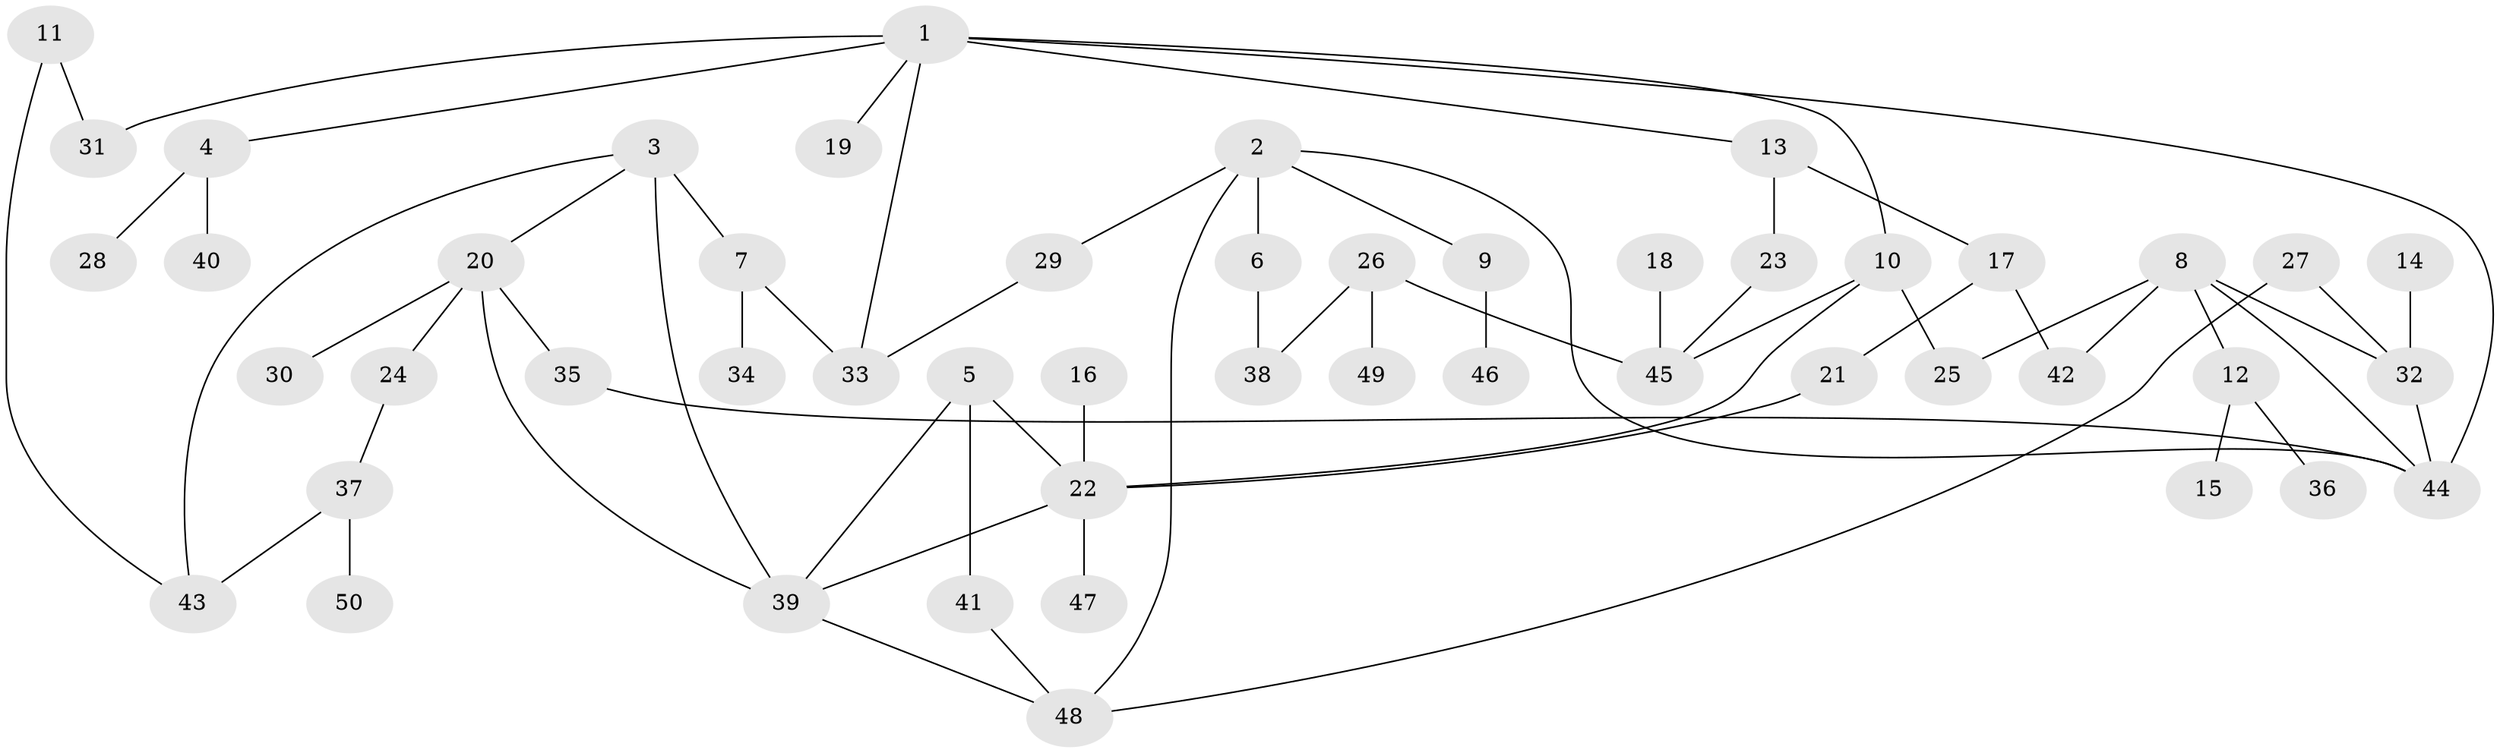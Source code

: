 // original degree distribution, {4: 0.11, 8: 0.01, 6: 0.04, 5: 0.03, 3: 0.16, 1: 0.37, 2: 0.28}
// Generated by graph-tools (version 1.1) at 2025/01/03/09/25 03:01:06]
// undirected, 50 vertices, 65 edges
graph export_dot {
graph [start="1"]
  node [color=gray90,style=filled];
  1;
  2;
  3;
  4;
  5;
  6;
  7;
  8;
  9;
  10;
  11;
  12;
  13;
  14;
  15;
  16;
  17;
  18;
  19;
  20;
  21;
  22;
  23;
  24;
  25;
  26;
  27;
  28;
  29;
  30;
  31;
  32;
  33;
  34;
  35;
  36;
  37;
  38;
  39;
  40;
  41;
  42;
  43;
  44;
  45;
  46;
  47;
  48;
  49;
  50;
  1 -- 4 [weight=1.0];
  1 -- 10 [weight=1.0];
  1 -- 13 [weight=1.0];
  1 -- 19 [weight=1.0];
  1 -- 31 [weight=1.0];
  1 -- 33 [weight=1.0];
  1 -- 44 [weight=1.0];
  2 -- 6 [weight=1.0];
  2 -- 9 [weight=1.0];
  2 -- 29 [weight=1.0];
  2 -- 44 [weight=1.0];
  2 -- 48 [weight=1.0];
  3 -- 7 [weight=1.0];
  3 -- 20 [weight=1.0];
  3 -- 39 [weight=2.0];
  3 -- 43 [weight=1.0];
  4 -- 28 [weight=1.0];
  4 -- 40 [weight=1.0];
  5 -- 22 [weight=1.0];
  5 -- 39 [weight=1.0];
  5 -- 41 [weight=1.0];
  6 -- 38 [weight=1.0];
  7 -- 33 [weight=1.0];
  7 -- 34 [weight=1.0];
  8 -- 12 [weight=1.0];
  8 -- 25 [weight=1.0];
  8 -- 32 [weight=1.0];
  8 -- 42 [weight=1.0];
  8 -- 44 [weight=1.0];
  9 -- 46 [weight=1.0];
  10 -- 22 [weight=1.0];
  10 -- 25 [weight=1.0];
  10 -- 45 [weight=1.0];
  11 -- 31 [weight=1.0];
  11 -- 43 [weight=1.0];
  12 -- 15 [weight=1.0];
  12 -- 36 [weight=1.0];
  13 -- 17 [weight=1.0];
  13 -- 23 [weight=1.0];
  14 -- 32 [weight=1.0];
  16 -- 22 [weight=1.0];
  17 -- 21 [weight=1.0];
  17 -- 42 [weight=1.0];
  18 -- 45 [weight=1.0];
  20 -- 24 [weight=1.0];
  20 -- 30 [weight=1.0];
  20 -- 35 [weight=1.0];
  20 -- 39 [weight=1.0];
  21 -- 22 [weight=1.0];
  22 -- 39 [weight=1.0];
  22 -- 47 [weight=1.0];
  23 -- 45 [weight=1.0];
  24 -- 37 [weight=1.0];
  26 -- 38 [weight=1.0];
  26 -- 45 [weight=1.0];
  26 -- 49 [weight=1.0];
  27 -- 32 [weight=1.0];
  27 -- 48 [weight=1.0];
  29 -- 33 [weight=1.0];
  32 -- 44 [weight=1.0];
  35 -- 44 [weight=1.0];
  37 -- 43 [weight=1.0];
  37 -- 50 [weight=1.0];
  39 -- 48 [weight=1.0];
  41 -- 48 [weight=1.0];
}
